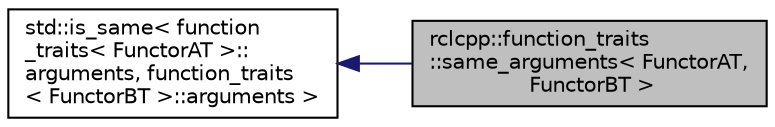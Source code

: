 digraph "rclcpp::function_traits::same_arguments&lt; FunctorAT, FunctorBT &gt;"
{
  edge [fontname="Helvetica",fontsize="10",labelfontname="Helvetica",labelfontsize="10"];
  node [fontname="Helvetica",fontsize="10",shape=record];
  rankdir="LR";
  Node2 [label="rclcpp::function_traits\l::same_arguments\< FunctorAT,\l FunctorBT \>",height=0.2,width=0.4,color="black", fillcolor="grey75", style="filled", fontcolor="black"];
  Node3 -> Node2 [dir="back",color="midnightblue",fontsize="10",style="solid",fontname="Helvetica"];
  Node3 [label="std::is_same\< function\l_traits\< FunctorAT \>::\larguments, function_traits\l\< FunctorBT \>::arguments \>",height=0.2,width=0.4,color="black", fillcolor="white", style="filled",URL="/tmp/tmp.Txb212H7Lz/doxygen_tag_files/cppreference-doxygen-web.tag.xml$cpp/types/is_same.html"];
}
